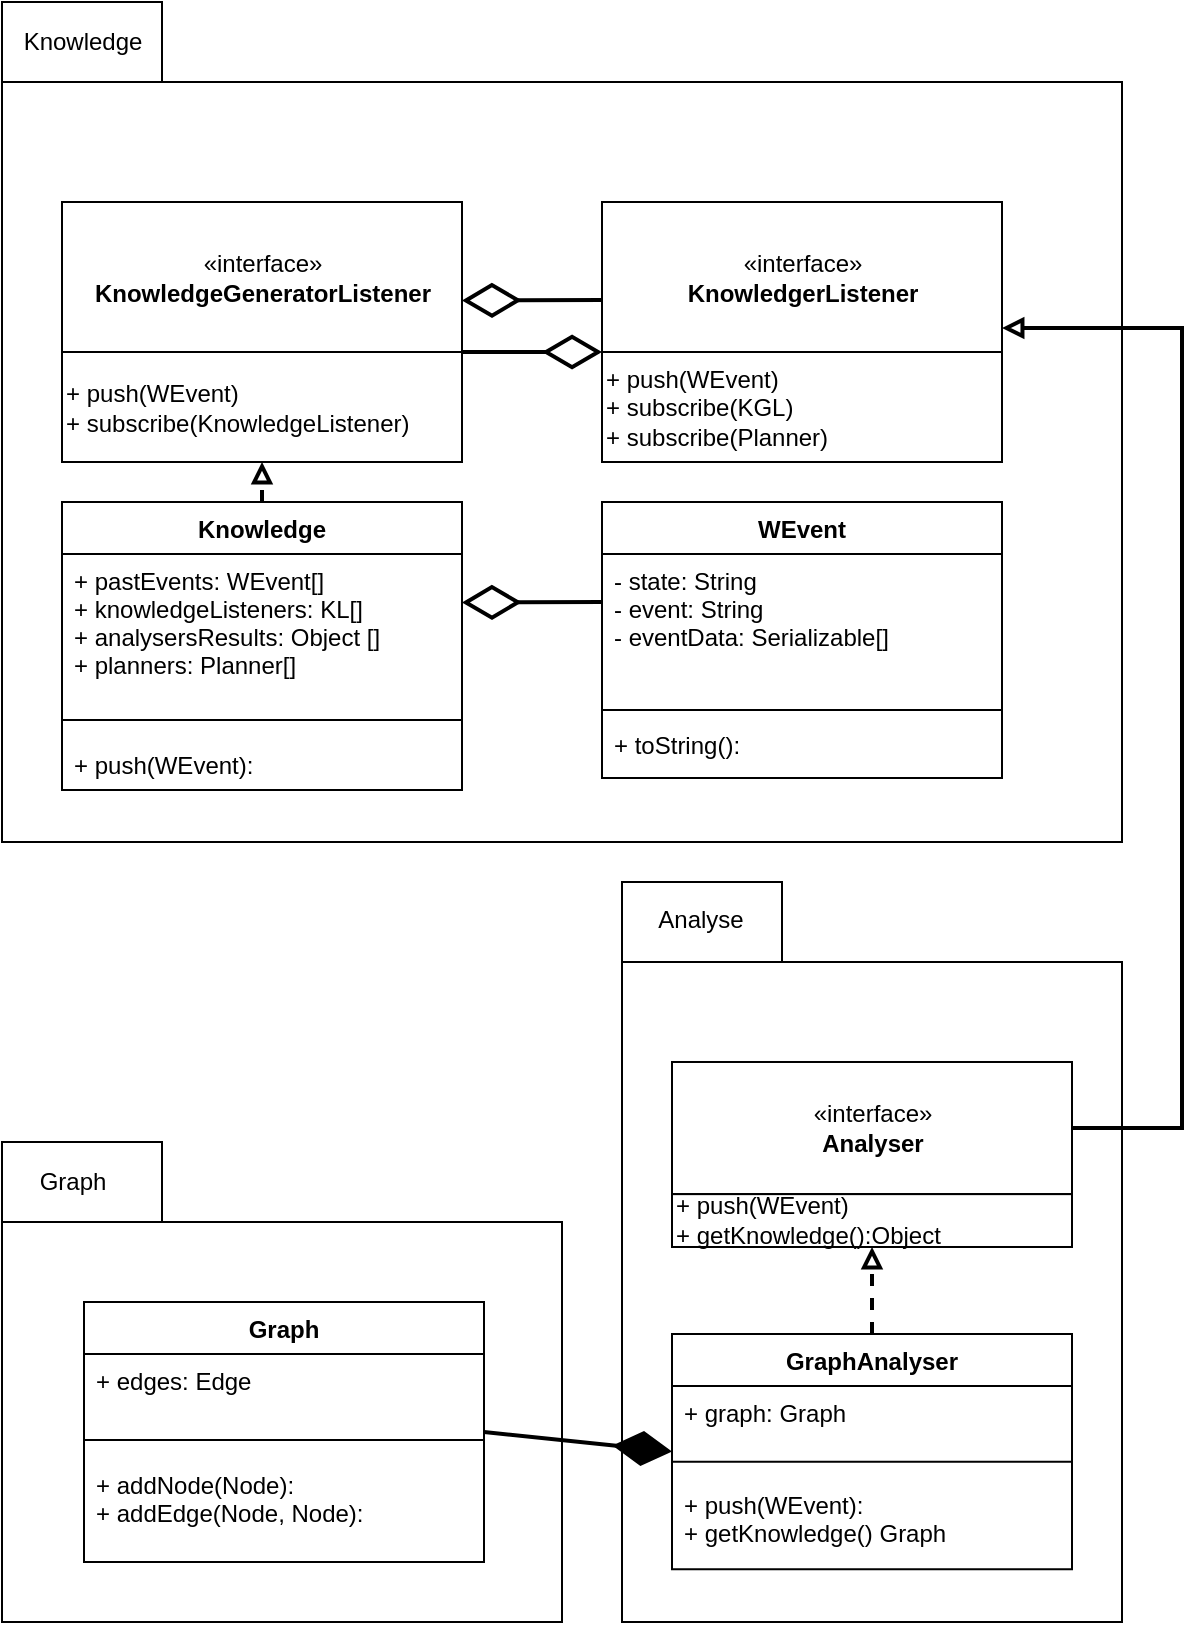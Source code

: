 <mxfile version="17.1.4" type="device"><diagram id="Yqugyijq5YlDbSkAFISn" name="Page-1"><mxGraphModel dx="1628" dy="1093" grid="1" gridSize="10" guides="1" tooltips="1" connect="1" arrows="1" fold="1" page="1" pageScale="1" pageWidth="827" pageHeight="1169" math="0" shadow="0"><root><mxCell id="0"/><mxCell id="1" parent="0"/><mxCell id="Z8oiKw5DuyH3XKK-OH6--63" value="" style="group" parent="1" vertex="1" connectable="0"><mxGeometry x="450" y="588.81" width="280" height="240" as="geometry"/></mxCell><mxCell id="_vWEcEJ-Xst0FUTf1AmV-3" value="" style="group" vertex="1" connectable="0" parent="Z8oiKw5DuyH3XKK-OH6--63"><mxGeometry x="-50" y="101.19" width="280" height="240" as="geometry"/></mxCell><mxCell id="Z8oiKw5DuyH3XKK-OH6--50" value="" style="shape=folder;fontStyle=1;spacingTop=10;tabWidth=80;tabHeight=40;tabPosition=left;html=1;" parent="_vWEcEJ-Xst0FUTf1AmV-3" vertex="1"><mxGeometry width="280" height="240" as="geometry"/></mxCell><mxCell id="Z8oiKw5DuyH3XKK-OH6--54" value="Graph" style="text;html=1;align=center;verticalAlign=middle;resizable=0;points=[];autosize=1;strokeColor=none;" parent="_vWEcEJ-Xst0FUTf1AmV-3" vertex="1"><mxGeometry x="10" y="10" width="50" height="20" as="geometry"/></mxCell><mxCell id="Z8oiKw5DuyH3XKK-OH6--46" value="Graph" style="swimlane;fontStyle=1;align=center;verticalAlign=top;childLayout=stackLayout;horizontal=1;startSize=26;horizontalStack=0;resizeParent=1;resizeParentMax=0;resizeLast=0;collapsible=1;marginBottom=0;" parent="_vWEcEJ-Xst0FUTf1AmV-3" vertex="1"><mxGeometry x="41" y="80" width="200" height="130" as="geometry"/></mxCell><mxCell id="Z8oiKw5DuyH3XKK-OH6--47" value="+ edges: Edge&#10;&#10;&#10;&#10;&#10;" style="text;strokeColor=none;fillColor=none;align=left;verticalAlign=top;spacingLeft=4;spacingRight=4;overflow=hidden;rotatable=0;points=[[0,0.5],[1,0.5]];portConstraint=eastwest;" parent="Z8oiKw5DuyH3XKK-OH6--46" vertex="1"><mxGeometry y="26" width="200" height="34" as="geometry"/></mxCell><mxCell id="Z8oiKw5DuyH3XKK-OH6--48" value="" style="line;strokeWidth=1;fillColor=none;align=left;verticalAlign=middle;spacingTop=-1;spacingLeft=3;spacingRight=3;rotatable=0;labelPosition=right;points=[];portConstraint=eastwest;" parent="Z8oiKw5DuyH3XKK-OH6--46" vertex="1"><mxGeometry y="60" width="200" height="18" as="geometry"/></mxCell><mxCell id="Z8oiKw5DuyH3XKK-OH6--49" value="+ addNode(Node):&#10;+ addEdge(Node, Node):" style="text;strokeColor=none;fillColor=none;align=left;verticalAlign=top;spacingLeft=4;spacingRight=4;overflow=hidden;rotatable=0;points=[[0,0.5],[1,0.5]];portConstraint=eastwest;" parent="Z8oiKw5DuyH3XKK-OH6--46" vertex="1"><mxGeometry y="78" width="200" height="52" as="geometry"/></mxCell><mxCell id="Z8oiKw5DuyH3XKK-OH6--61" value="" style="group" parent="1" vertex="1" connectable="0"><mxGeometry x="400" y="120" width="560" height="420" as="geometry"/></mxCell><mxCell id="Z8oiKw5DuyH3XKK-OH6--8" value="" style="shape=folder;fontStyle=1;spacingTop=10;tabWidth=80;tabHeight=40;tabPosition=left;html=1;" parent="Z8oiKw5DuyH3XKK-OH6--61" vertex="1"><mxGeometry width="560" height="420" as="geometry"/></mxCell><mxCell id="Z8oiKw5DuyH3XKK-OH6--9" value="Knowledge" style="text;html=1;align=center;verticalAlign=middle;resizable=0;points=[];autosize=1;strokeColor=none;" parent="Z8oiKw5DuyH3XKK-OH6--61" vertex="1"><mxGeometry x="5" y="10" width="70" height="20" as="geometry"/></mxCell><mxCell id="Z8oiKw5DuyH3XKK-OH6--28" style="edgeStyle=orthogonalEdgeStyle;rounded=0;orthogonalLoop=1;jettySize=auto;html=1;exitX=0.5;exitY=0;exitDx=0;exitDy=0;entryX=0.5;entryY=1;entryDx=0;entryDy=0;endArrow=block;endFill=0;strokeWidth=2;dashed=1;" parent="1" source="Z8oiKw5DuyH3XKK-OH6--17" target="Z8oiKw5DuyH3XKK-OH6--22" edge="1"><mxGeometry relative="1" as="geometry"/></mxCell><mxCell id="Z8oiKw5DuyH3XKK-OH6--17" value="Knowledge" style="swimlane;fontStyle=1;align=center;verticalAlign=top;childLayout=stackLayout;horizontal=1;startSize=26;horizontalStack=0;resizeParent=1;resizeParentMax=0;resizeLast=0;collapsible=1;marginBottom=0;" parent="1" vertex="1"><mxGeometry x="430" y="370" width="200" height="144" as="geometry"/></mxCell><mxCell id="Z8oiKw5DuyH3XKK-OH6--18" value="+ pastEvents: WEvent[]&#10;+ knowledgeListeners: KL[]&#10;+ analysersResults: Object []&#10;+ planners: Planner[]&#10;&#10;&#10;&#10;&#10;" style="text;strokeColor=none;fillColor=none;align=left;verticalAlign=top;spacingLeft=4;spacingRight=4;overflow=hidden;rotatable=0;points=[[0,0.5],[1,0.5]];portConstraint=eastwest;" parent="Z8oiKw5DuyH3XKK-OH6--17" vertex="1"><mxGeometry y="26" width="200" height="74" as="geometry"/></mxCell><mxCell id="Z8oiKw5DuyH3XKK-OH6--19" value="" style="line;strokeWidth=1;fillColor=none;align=left;verticalAlign=middle;spacingTop=-1;spacingLeft=3;spacingRight=3;rotatable=0;labelPosition=right;points=[];portConstraint=eastwest;" parent="Z8oiKw5DuyH3XKK-OH6--17" vertex="1"><mxGeometry y="100" width="200" height="18" as="geometry"/></mxCell><mxCell id="Z8oiKw5DuyH3XKK-OH6--20" value="+ push(WEvent):" style="text;strokeColor=none;fillColor=none;align=left;verticalAlign=top;spacingLeft=4;spacingRight=4;overflow=hidden;rotatable=0;points=[[0,0.5],[1,0.5]];portConstraint=eastwest;" parent="Z8oiKw5DuyH3XKK-OH6--17" vertex="1"><mxGeometry y="118" width="200" height="26" as="geometry"/></mxCell><mxCell id="Z8oiKw5DuyH3XKK-OH6--23" value="" style="group" parent="1" vertex="1" connectable="0"><mxGeometry x="430" y="220" width="200" height="130" as="geometry"/></mxCell><mxCell id="Z8oiKw5DuyH3XKK-OH6--21" value="«interface»&lt;br&gt;&lt;span style=&quot;font-weight: 700&quot;&gt;KnowledgeGeneratorListener&lt;/span&gt;" style="html=1;" parent="Z8oiKw5DuyH3XKK-OH6--23" vertex="1"><mxGeometry width="200" height="75" as="geometry"/></mxCell><mxCell id="Z8oiKw5DuyH3XKK-OH6--22" value="+ push(WEvent)&lt;br&gt;+ subscribe(KnowledgeListener)&lt;br&gt;" style="html=1;align=left;" parent="Z8oiKw5DuyH3XKK-OH6--23" vertex="1"><mxGeometry y="75" width="200" height="55" as="geometry"/></mxCell><mxCell id="Z8oiKw5DuyH3XKK-OH6--24" value="WEvent" style="swimlane;fontStyle=1;align=center;verticalAlign=top;childLayout=stackLayout;horizontal=1;startSize=26;horizontalStack=0;resizeParent=1;resizeParentMax=0;resizeLast=0;collapsible=1;marginBottom=0;" parent="1" vertex="1"><mxGeometry x="700" y="370" width="200" height="138" as="geometry"/></mxCell><mxCell id="Z8oiKw5DuyH3XKK-OH6--25" value="- state: String&#10;- event: String&#10;- eventData: Serializable[]&#10;" style="text;strokeColor=none;fillColor=none;align=left;verticalAlign=top;spacingLeft=4;spacingRight=4;overflow=hidden;rotatable=0;points=[[0,0.5],[1,0.5]];portConstraint=eastwest;" parent="Z8oiKw5DuyH3XKK-OH6--24" vertex="1"><mxGeometry y="26" width="200" height="74" as="geometry"/></mxCell><mxCell id="Z8oiKw5DuyH3XKK-OH6--26" value="" style="line;strokeWidth=1;fillColor=none;align=left;verticalAlign=middle;spacingTop=-1;spacingLeft=3;spacingRight=3;rotatable=0;labelPosition=right;points=[];portConstraint=eastwest;" parent="Z8oiKw5DuyH3XKK-OH6--24" vertex="1"><mxGeometry y="100" width="200" height="8" as="geometry"/></mxCell><mxCell id="Z8oiKw5DuyH3XKK-OH6--27" value="+ toString():" style="text;strokeColor=none;fillColor=none;align=left;verticalAlign=top;spacingLeft=4;spacingRight=4;overflow=hidden;rotatable=0;points=[[0,0.5],[1,0.5]];portConstraint=eastwest;" parent="Z8oiKw5DuyH3XKK-OH6--24" vertex="1"><mxGeometry y="108" width="200" height="30" as="geometry"/></mxCell><mxCell id="Z8oiKw5DuyH3XKK-OH6--29" value="" style="group" parent="1" vertex="1" connectable="0"><mxGeometry x="700" y="220" width="200" height="130" as="geometry"/></mxCell><mxCell id="Z8oiKw5DuyH3XKK-OH6--30" value="«interface»&lt;br&gt;&lt;span style=&quot;font-weight: 700&quot;&gt;KnowledgerListener&lt;/span&gt;" style="html=1;" parent="Z8oiKw5DuyH3XKK-OH6--29" vertex="1"><mxGeometry width="200" height="75" as="geometry"/></mxCell><mxCell id="Z8oiKw5DuyH3XKK-OH6--31" value="+ push(WEvent)&lt;br&gt;+ subscribe(KGL)&lt;br&gt;+ subscribe(Planner)" style="html=1;align=left;" parent="Z8oiKw5DuyH3XKK-OH6--29" vertex="1"><mxGeometry y="75" width="200" height="55" as="geometry"/></mxCell><mxCell id="Z8oiKw5DuyH3XKK-OH6--32" value="" style="endArrow=diamondThin;endFill=0;endSize=24;html=1;strokeWidth=2;" parent="1" edge="1"><mxGeometry width="160" relative="1" as="geometry"><mxPoint x="700" y="269" as="sourcePoint"/><mxPoint x="630" y="269.25" as="targetPoint"/></mxGeometry></mxCell><mxCell id="Z8oiKw5DuyH3XKK-OH6--53" value="" style="endArrow=diamondThin;endFill=0;endSize=24;html=1;strokeWidth=2;entryX=0;entryY=1;entryDx=0;entryDy=0;exitX=1;exitY=0;exitDx=0;exitDy=0;" parent="1" source="Z8oiKw5DuyH3XKK-OH6--22" target="Z8oiKw5DuyH3XKK-OH6--30" edge="1"><mxGeometry width="160" relative="1" as="geometry"><mxPoint x="550" y="120" as="sourcePoint"/><mxPoint x="640" y="308.66" as="targetPoint"/></mxGeometry></mxCell><mxCell id="Z8oiKw5DuyH3XKK-OH6--55" value="" style="endArrow=diamondThin;endFill=0;endSize=24;html=1;strokeWidth=2;" parent="1" edge="1"><mxGeometry width="160" relative="1" as="geometry"><mxPoint x="700" y="420" as="sourcePoint"/><mxPoint x="630" y="420.25" as="targetPoint"/></mxGeometry></mxCell><mxCell id="Z8oiKw5DuyH3XKK-OH6--62" value="" style="group" parent="1" vertex="1" connectable="0"><mxGeometry x="710" y="560" width="250" height="370" as="geometry"/></mxCell><mxCell id="Z8oiKw5DuyH3XKK-OH6--38" value="" style="shape=folder;fontStyle=1;spacingTop=10;tabWidth=80;tabHeight=40;tabPosition=left;html=1;" parent="Z8oiKw5DuyH3XKK-OH6--62" vertex="1"><mxGeometry width="250" height="370" as="geometry"/></mxCell><mxCell id="Z8oiKw5DuyH3XKK-OH6--39" value="Analyse" style="text;html=1;align=center;verticalAlign=middle;resizable=0;points=[];autosize=1;strokeColor=none;" parent="Z8oiKw5DuyH3XKK-OH6--62" vertex="1"><mxGeometry x="8.929" y="8.81" width="60" height="20" as="geometry"/></mxCell><mxCell id="Z8oiKw5DuyH3XKK-OH6--56" value="" style="group" parent="Z8oiKw5DuyH3XKK-OH6--62" vertex="1" connectable="0"><mxGeometry x="25" y="89.995" width="200" height="92.5" as="geometry"/></mxCell><mxCell id="Z8oiKw5DuyH3XKK-OH6--57" value="«interface»&lt;br&gt;&lt;span style=&quot;font-weight: 700&quot;&gt;Analyser&lt;/span&gt;" style="html=1;" parent="Z8oiKw5DuyH3XKK-OH6--56" vertex="1"><mxGeometry width="200" height="66.071" as="geometry"/></mxCell><mxCell id="Z8oiKw5DuyH3XKK-OH6--58" value="+ push(WEvent)&lt;br&gt;+ getKnowledge():Object" style="html=1;align=left;" parent="Z8oiKw5DuyH3XKK-OH6--56" vertex="1"><mxGeometry y="66.071" width="200" height="26.429" as="geometry"/></mxCell><mxCell id="Z8oiKw5DuyH3XKK-OH6--40" value="GraphAnalyser" style="swimlane;fontStyle=1;align=center;verticalAlign=top;childLayout=stackLayout;horizontal=1;startSize=26;horizontalStack=0;resizeParent=1;resizeParentMax=0;resizeLast=0;collapsible=1;marginBottom=0;" parent="Z8oiKw5DuyH3XKK-OH6--62" vertex="1"><mxGeometry x="25" y="226.002" width="200" height="117.619" as="geometry"><mxRectangle x="1030" y="374" width="120" height="26" as="alternateBounds"/></mxGeometry></mxCell><mxCell id="Z8oiKw5DuyH3XKK-OH6--41" value="+ graph: Graph&#10;&#10;&#10;&#10;&#10;" style="text;strokeColor=none;fillColor=none;align=left;verticalAlign=top;spacingLeft=4;spacingRight=4;overflow=hidden;rotatable=0;points=[[0,0.5],[1,0.5]];portConstraint=eastwest;" parent="Z8oiKw5DuyH3XKK-OH6--40" vertex="1"><mxGeometry y="26" width="200" height="29.952" as="geometry"/></mxCell><mxCell id="Z8oiKw5DuyH3XKK-OH6--42" value="" style="line;strokeWidth=1;fillColor=none;align=left;verticalAlign=middle;spacingTop=-1;spacingLeft=3;spacingRight=3;rotatable=0;labelPosition=right;points=[];portConstraint=eastwest;" parent="Z8oiKw5DuyH3XKK-OH6--40" vertex="1"><mxGeometry y="55.952" width="200" height="15.857" as="geometry"/></mxCell><mxCell id="Z8oiKw5DuyH3XKK-OH6--43" value="+ push(WEvent):&#10;+ getKnowledge() Graph" style="text;strokeColor=none;fillColor=none;align=left;verticalAlign=top;spacingLeft=4;spacingRight=4;overflow=hidden;rotatable=0;points=[[0,0.5],[1,0.5]];portConstraint=eastwest;" parent="Z8oiKw5DuyH3XKK-OH6--40" vertex="1"><mxGeometry y="71.81" width="200" height="45.81" as="geometry"/></mxCell><mxCell id="Z8oiKw5DuyH3XKK-OH6--59" style="edgeStyle=orthogonalEdgeStyle;rounded=0;orthogonalLoop=1;jettySize=auto;html=1;entryX=0.5;entryY=1;entryDx=0;entryDy=0;dashed=1;endArrow=block;endFill=0;strokeWidth=2;" parent="Z8oiKw5DuyH3XKK-OH6--62" source="Z8oiKw5DuyH3XKK-OH6--40" target="Z8oiKw5DuyH3XKK-OH6--58" edge="1"><mxGeometry relative="1" as="geometry"/></mxCell><mxCell id="Z8oiKw5DuyH3XKK-OH6--52" value="" style="endArrow=diamondThin;endFill=1;endSize=24;html=1;strokeWidth=2;entryX=0;entryY=0.5;entryDx=0;entryDy=0;exitX=1;exitY=0.5;exitDx=0;exitDy=0;" parent="1" source="Z8oiKw5DuyH3XKK-OH6--46" target="Z8oiKw5DuyH3XKK-OH6--40" edge="1"><mxGeometry width="160" relative="1" as="geometry"><mxPoint x="1350" y="290" as="sourcePoint"/><mxPoint x="1050" y="360" as="targetPoint"/></mxGeometry></mxCell><mxCell id="Z8oiKw5DuyH3XKK-OH6--45" style="edgeStyle=orthogonalEdgeStyle;rounded=0;orthogonalLoop=1;jettySize=auto;html=1;endArrow=block;endFill=0;strokeWidth=2;exitX=1;exitY=0.5;exitDx=0;exitDy=0;" parent="1" edge="1" source="Z8oiKw5DuyH3XKK-OH6--57"><mxGeometry relative="1" as="geometry"><mxPoint x="1041" y="283" as="sourcePoint"/><mxPoint x="900" y="283" as="targetPoint"/><Array as="points"><mxPoint x="990" y="683"/><mxPoint x="990" y="283"/></Array></mxGeometry></mxCell></root></mxGraphModel></diagram></mxfile>